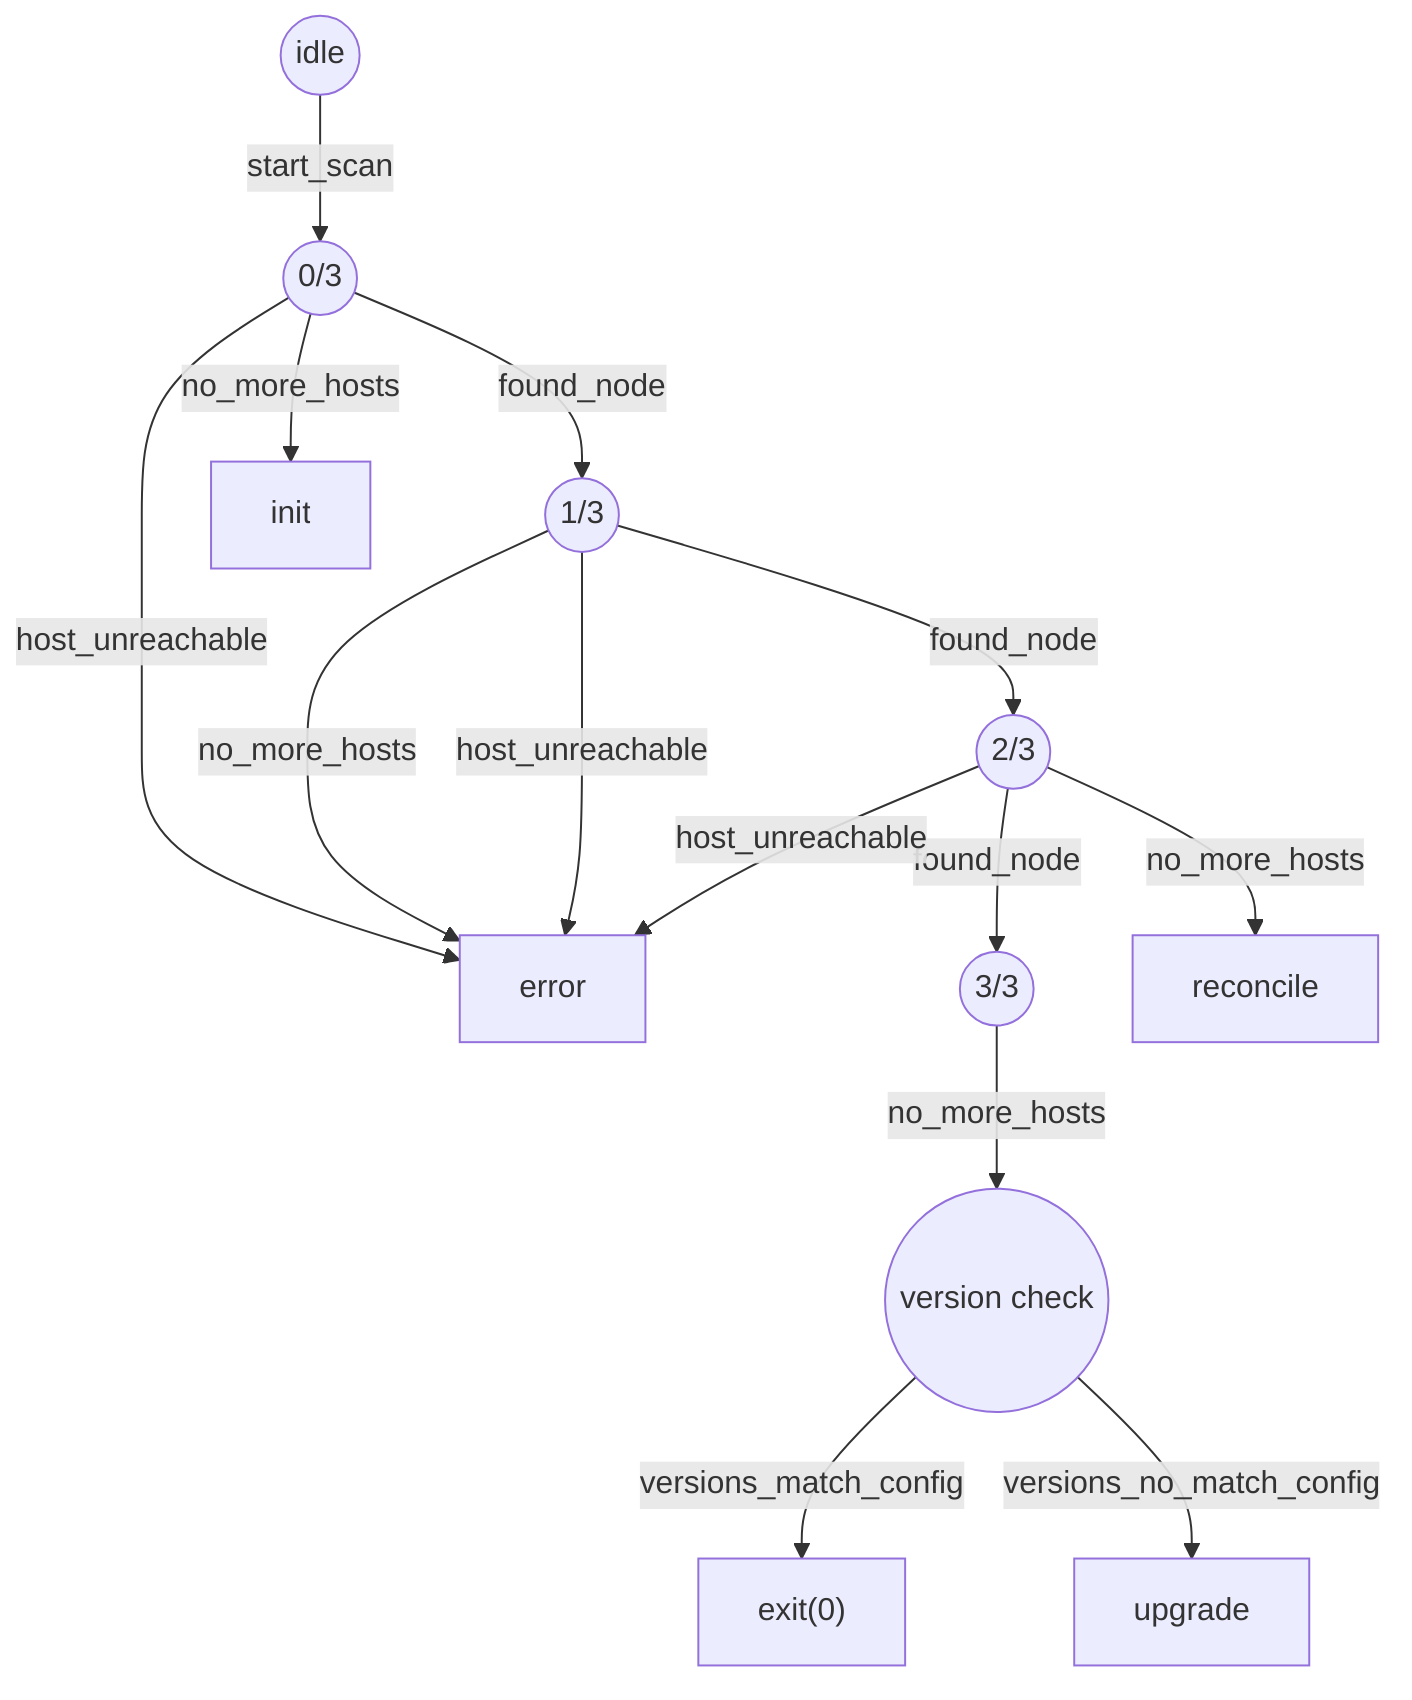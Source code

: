graph TD

idle((idle)) -- start_scan --> 0_of_3((0/3))
0_of_3 -- found_node --> 1_of_3((1/3))
0_of_3 -- no_more_hosts --> init
0_of_3 -- host_unreachable --> error
1_of_3 -- found_node --> 2_of_3((2/3))
1_of_3 -- no_more_hosts --> error
1_of_3 -- host_unreachable --> error
2_of_3 -- found_node --> 3_of_3((3/3))
2_of_3 -- no_more_hosts --> reconcile
2_of_3 -- host_unreachable --> error
3_of_3 -- no_more_hosts --> version_check
version_check((version check)) -- versions_match_config --> exit_0["exit(0)"]
version_check -- versions_no_match_config --> upgrade